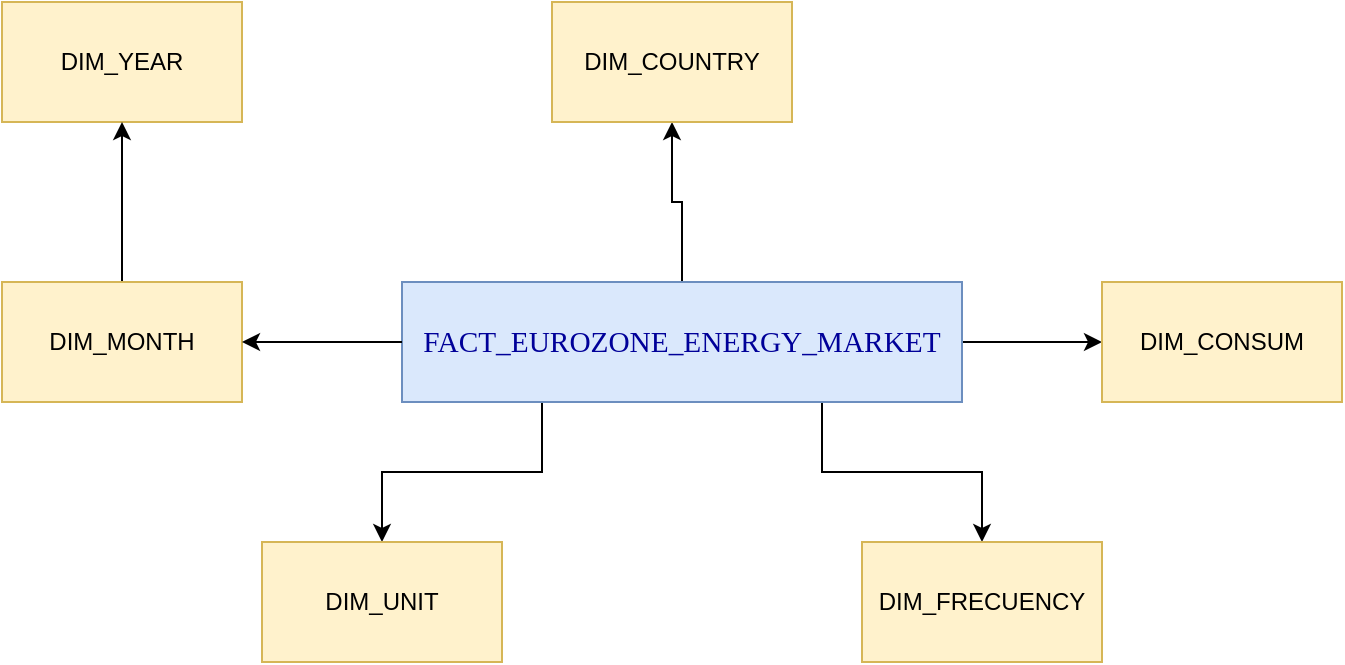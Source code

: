 <mxfile version="21.1.4" type="github">
  <diagram name="Page-1" id="b520641d-4fe3-3701-9064-5fc419738815">
    <mxGraphModel dx="809" dy="1093" grid="1" gridSize="10" guides="1" tooltips="1" connect="1" arrows="1" fold="1" page="1" pageScale="1" pageWidth="1100" pageHeight="850" background="none" math="0" shadow="0">
      <root>
        <mxCell id="0" />
        <mxCell id="1" parent="0" />
        <mxCell id="KIp2aV7xLpXJAXzvauBi-11" value="" style="edgeStyle=orthogonalEdgeStyle;rounded=0;orthogonalLoop=1;jettySize=auto;html=1;" edge="1" parent="1" source="KIp2aV7xLpXJAXzvauBi-1" target="KIp2aV7xLpXJAXzvauBi-4">
          <mxGeometry relative="1" as="geometry" />
        </mxCell>
        <mxCell id="KIp2aV7xLpXJAXzvauBi-12" value="" style="edgeStyle=orthogonalEdgeStyle;rounded=0;orthogonalLoop=1;jettySize=auto;html=1;" edge="1" parent="1" source="KIp2aV7xLpXJAXzvauBi-1" target="KIp2aV7xLpXJAXzvauBi-5">
          <mxGeometry relative="1" as="geometry" />
        </mxCell>
        <mxCell id="KIp2aV7xLpXJAXzvauBi-13" style="edgeStyle=orthogonalEdgeStyle;rounded=0;orthogonalLoop=1;jettySize=auto;html=1;exitX=0.25;exitY=1;exitDx=0;exitDy=0;entryX=0.5;entryY=0;entryDx=0;entryDy=0;" edge="1" parent="1" source="KIp2aV7xLpXJAXzvauBi-1" target="KIp2aV7xLpXJAXzvauBi-6">
          <mxGeometry relative="1" as="geometry" />
        </mxCell>
        <mxCell id="KIp2aV7xLpXJAXzvauBi-14" style="edgeStyle=orthogonalEdgeStyle;rounded=0;orthogonalLoop=1;jettySize=auto;html=1;exitX=0.75;exitY=1;exitDx=0;exitDy=0;entryX=0.5;entryY=0;entryDx=0;entryDy=0;" edge="1" parent="1" source="KIp2aV7xLpXJAXzvauBi-1" target="KIp2aV7xLpXJAXzvauBi-7">
          <mxGeometry relative="1" as="geometry" />
        </mxCell>
        <mxCell id="KIp2aV7xLpXJAXzvauBi-1" value="&lt;div style=&quot;caret-color: rgb(0, 0, 0); color: rgb(0, 0, 0); font-style: normal; font-variant-caps: normal; font-weight: 400; letter-spacing: normal; text-align: start; text-indent: 0px; text-transform: none; word-spacing: 0px; -webkit-text-stroke-width: 0px; text-decoration: none;&quot; title=&quot;Page 7&quot; class=&quot;page&quot;&gt;&lt;div class=&quot;layoutArea&quot;&gt;&lt;div class=&quot;column&quot;&gt;&lt;p&gt;&lt;span style=&quot;font-size: 11pt; font-family: ArialMT; color: rgb(0, 0, 153);&quot;&gt;FACT_EUROZONE_ENERGY_MARKET&lt;/span&gt;&lt;/p&gt;&lt;/div&gt;&lt;/div&gt;&lt;/div&gt;" style="rounded=0;whiteSpace=wrap;html=1;fillColor=#dae8fc;strokeColor=#6c8ebf;" vertex="1" parent="1">
          <mxGeometry x="290" y="420" width="280" height="60" as="geometry" />
        </mxCell>
        <mxCell id="KIp2aV7xLpXJAXzvauBi-2" value="DIM_YEAR" style="rounded=0;whiteSpace=wrap;html=1;fillColor=#fff2cc;strokeColor=#d6b656;" vertex="1" parent="1">
          <mxGeometry x="90" y="280" width="120" height="60" as="geometry" />
        </mxCell>
        <mxCell id="KIp2aV7xLpXJAXzvauBi-10" value="" style="edgeStyle=orthogonalEdgeStyle;rounded=0;orthogonalLoop=1;jettySize=auto;html=1;" edge="1" parent="1" source="KIp2aV7xLpXJAXzvauBi-3" target="KIp2aV7xLpXJAXzvauBi-2">
          <mxGeometry relative="1" as="geometry" />
        </mxCell>
        <mxCell id="KIp2aV7xLpXJAXzvauBi-3" value="DIM_MONTH" style="rounded=0;whiteSpace=wrap;html=1;fillColor=#fff2cc;strokeColor=#d6b656;" vertex="1" parent="1">
          <mxGeometry x="90" y="420" width="120" height="60" as="geometry" />
        </mxCell>
        <mxCell id="KIp2aV7xLpXJAXzvauBi-4" value="DIM_COUNTRY" style="rounded=0;whiteSpace=wrap;html=1;fillColor=#fff2cc;strokeColor=#d6b656;" vertex="1" parent="1">
          <mxGeometry x="365" y="280" width="120" height="60" as="geometry" />
        </mxCell>
        <mxCell id="KIp2aV7xLpXJAXzvauBi-5" value="DIM_CONSUM" style="rounded=0;whiteSpace=wrap;html=1;fillColor=#fff2cc;strokeColor=#d6b656;" vertex="1" parent="1">
          <mxGeometry x="640" y="420" width="120" height="60" as="geometry" />
        </mxCell>
        <mxCell id="KIp2aV7xLpXJAXzvauBi-6" value="DIM_UNIT" style="rounded=0;whiteSpace=wrap;html=1;fillColor=#fff2cc;strokeColor=#d6b656;" vertex="1" parent="1">
          <mxGeometry x="220" y="550" width="120" height="60" as="geometry" />
        </mxCell>
        <mxCell id="KIp2aV7xLpXJAXzvauBi-7" value="DIM_FRECUENCY" style="rounded=0;whiteSpace=wrap;html=1;fillColor=#fff2cc;strokeColor=#d6b656;" vertex="1" parent="1">
          <mxGeometry x="520" y="550" width="120" height="60" as="geometry" />
        </mxCell>
        <mxCell id="KIp2aV7xLpXJAXzvauBi-8" value="" style="endArrow=classic;html=1;rounded=0;entryX=1;entryY=0.5;entryDx=0;entryDy=0;" edge="1" parent="1" target="KIp2aV7xLpXJAXzvauBi-3">
          <mxGeometry width="50" height="50" relative="1" as="geometry">
            <mxPoint x="290" y="450" as="sourcePoint" />
            <mxPoint x="340" y="400" as="targetPoint" />
          </mxGeometry>
        </mxCell>
      </root>
    </mxGraphModel>
  </diagram>
</mxfile>
